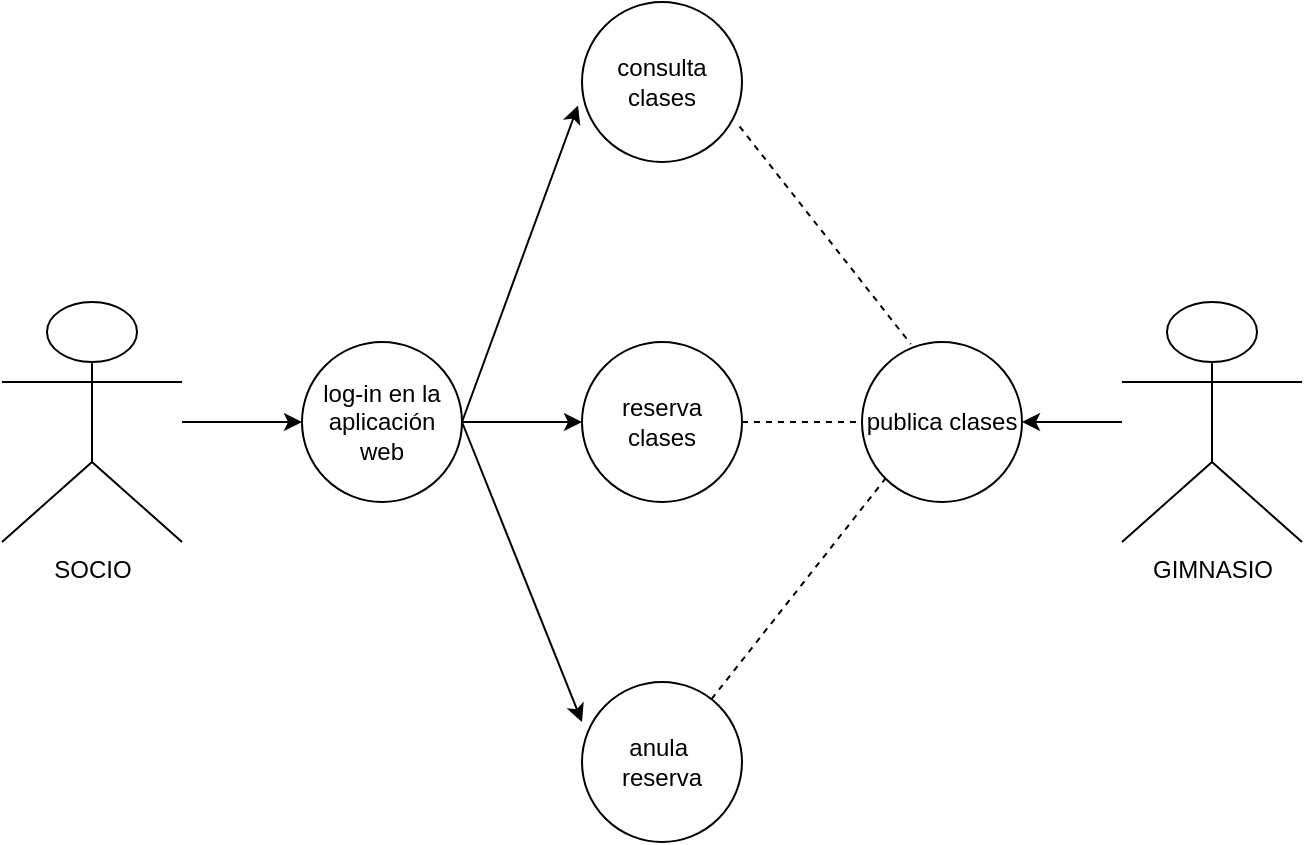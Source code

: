 <mxfile version="21.2.9" type="device">
  <diagram name="Página-1" id="LLpl9M3kf54_KNy09nVX">
    <mxGraphModel dx="1050" dy="541" grid="1" gridSize="10" guides="1" tooltips="1" connect="1" arrows="1" fold="1" page="1" pageScale="1" pageWidth="827" pageHeight="1169" math="0" shadow="0">
      <root>
        <mxCell id="0" />
        <mxCell id="1" parent="0" />
        <mxCell id="e3hL3mZ5CSM-tdaOdM1n-6" value="SOCIO" style="shape=umlActor;verticalLabelPosition=bottom;verticalAlign=top;html=1;outlineConnect=0;" vertex="1" parent="1">
          <mxGeometry x="70" y="200" width="90" height="120" as="geometry" />
        </mxCell>
        <mxCell id="e3hL3mZ5CSM-tdaOdM1n-24" value="reserva &lt;br&gt;clases" style="ellipse;whiteSpace=wrap;html=1;aspect=fixed;" vertex="1" parent="1">
          <mxGeometry x="360" y="220" width="80" height="80" as="geometry" />
        </mxCell>
        <mxCell id="e3hL3mZ5CSM-tdaOdM1n-36" value="GIMNASIO" style="shape=umlActor;verticalLabelPosition=bottom;verticalAlign=top;html=1;outlineConnect=0;" vertex="1" parent="1">
          <mxGeometry x="630" y="200" width="90" height="120" as="geometry" />
        </mxCell>
        <mxCell id="e3hL3mZ5CSM-tdaOdM1n-38" value="publica clases" style="ellipse;whiteSpace=wrap;html=1;aspect=fixed;" vertex="1" parent="1">
          <mxGeometry x="500" y="220" width="80" height="80" as="geometry" />
        </mxCell>
        <mxCell id="e3hL3mZ5CSM-tdaOdM1n-23" value="log-in en la aplicación web" style="ellipse;whiteSpace=wrap;html=1;aspect=fixed;" vertex="1" parent="1">
          <mxGeometry x="220" y="220" width="80" height="80" as="geometry" />
        </mxCell>
        <mxCell id="e3hL3mZ5CSM-tdaOdM1n-42" value="consulta clases" style="ellipse;whiteSpace=wrap;html=1;aspect=fixed;" vertex="1" parent="1">
          <mxGeometry x="360" y="50" width="80" height="80" as="geometry" />
        </mxCell>
        <mxCell id="e3hL3mZ5CSM-tdaOdM1n-43" value="" style="endArrow=classic;html=1;rounded=0;" edge="1" parent="1" source="e3hL3mZ5CSM-tdaOdM1n-6">
          <mxGeometry width="50" height="50" relative="1" as="geometry">
            <mxPoint x="320" y="280" as="sourcePoint" />
            <mxPoint x="220" y="260" as="targetPoint" />
          </mxGeometry>
        </mxCell>
        <mxCell id="e3hL3mZ5CSM-tdaOdM1n-44" value="" style="endArrow=classic;html=1;rounded=0;entryX=1;entryY=0.5;entryDx=0;entryDy=0;" edge="1" parent="1" source="e3hL3mZ5CSM-tdaOdM1n-36" target="e3hL3mZ5CSM-tdaOdM1n-38">
          <mxGeometry width="50" height="50" relative="1" as="geometry">
            <mxPoint x="320" y="280" as="sourcePoint" />
            <mxPoint x="370" y="230" as="targetPoint" />
          </mxGeometry>
        </mxCell>
        <mxCell id="e3hL3mZ5CSM-tdaOdM1n-45" value="anula&amp;nbsp;&lt;br&gt;reserva" style="ellipse;whiteSpace=wrap;html=1;aspect=fixed;" vertex="1" parent="1">
          <mxGeometry x="360" y="390" width="80" height="80" as="geometry" />
        </mxCell>
        <mxCell id="e3hL3mZ5CSM-tdaOdM1n-46" value="" style="endArrow=classic;html=1;rounded=0;entryX=-0.025;entryY=0.647;entryDx=0;entryDy=0;entryPerimeter=0;exitX=1;exitY=0.5;exitDx=0;exitDy=0;" edge="1" parent="1" source="e3hL3mZ5CSM-tdaOdM1n-23" target="e3hL3mZ5CSM-tdaOdM1n-42">
          <mxGeometry width="50" height="50" relative="1" as="geometry">
            <mxPoint x="320" y="270" as="sourcePoint" />
            <mxPoint x="370" y="220" as="targetPoint" />
          </mxGeometry>
        </mxCell>
        <mxCell id="e3hL3mZ5CSM-tdaOdM1n-47" value="" style="endArrow=classic;html=1;rounded=0;entryX=0;entryY=0.5;entryDx=0;entryDy=0;" edge="1" parent="1" target="e3hL3mZ5CSM-tdaOdM1n-24">
          <mxGeometry width="50" height="50" relative="1" as="geometry">
            <mxPoint x="300" y="260" as="sourcePoint" />
            <mxPoint x="370" y="220" as="targetPoint" />
            <Array as="points" />
          </mxGeometry>
        </mxCell>
        <mxCell id="e3hL3mZ5CSM-tdaOdM1n-48" value="" style="endArrow=classic;html=1;rounded=0;entryX=0;entryY=0.25;entryDx=0;entryDy=0;entryPerimeter=0;exitX=1;exitY=0.5;exitDx=0;exitDy=0;" edge="1" parent="1" source="e3hL3mZ5CSM-tdaOdM1n-23" target="e3hL3mZ5CSM-tdaOdM1n-45">
          <mxGeometry width="50" height="50" relative="1" as="geometry">
            <mxPoint x="320" y="270" as="sourcePoint" />
            <mxPoint x="370" y="220" as="targetPoint" />
          </mxGeometry>
        </mxCell>
        <mxCell id="e3hL3mZ5CSM-tdaOdM1n-49" value="" style="endArrow=none;dashed=1;html=1;rounded=0;entryX=0.305;entryY=0.013;entryDx=0;entryDy=0;entryPerimeter=0;exitX=0.985;exitY=0.778;exitDx=0;exitDy=0;exitPerimeter=0;" edge="1" parent="1" source="e3hL3mZ5CSM-tdaOdM1n-42" target="e3hL3mZ5CSM-tdaOdM1n-38">
          <mxGeometry width="50" height="50" relative="1" as="geometry">
            <mxPoint x="310" y="290" as="sourcePoint" />
            <mxPoint x="360" y="240" as="targetPoint" />
          </mxGeometry>
        </mxCell>
        <mxCell id="e3hL3mZ5CSM-tdaOdM1n-50" value="" style="endArrow=none;dashed=1;html=1;rounded=0;entryX=0;entryY=0.5;entryDx=0;entryDy=0;" edge="1" parent="1" source="e3hL3mZ5CSM-tdaOdM1n-24" target="e3hL3mZ5CSM-tdaOdM1n-38">
          <mxGeometry width="50" height="50" relative="1" as="geometry">
            <mxPoint x="310" y="290" as="sourcePoint" />
            <mxPoint x="360" y="240" as="targetPoint" />
          </mxGeometry>
        </mxCell>
        <mxCell id="e3hL3mZ5CSM-tdaOdM1n-52" value="" style="endArrow=none;dashed=1;html=1;rounded=0;entryX=0;entryY=1;entryDx=0;entryDy=0;" edge="1" parent="1" source="e3hL3mZ5CSM-tdaOdM1n-45" target="e3hL3mZ5CSM-tdaOdM1n-38">
          <mxGeometry width="50" height="50" relative="1" as="geometry">
            <mxPoint x="310" y="290" as="sourcePoint" />
            <mxPoint x="360" y="240" as="targetPoint" />
          </mxGeometry>
        </mxCell>
      </root>
    </mxGraphModel>
  </diagram>
</mxfile>
